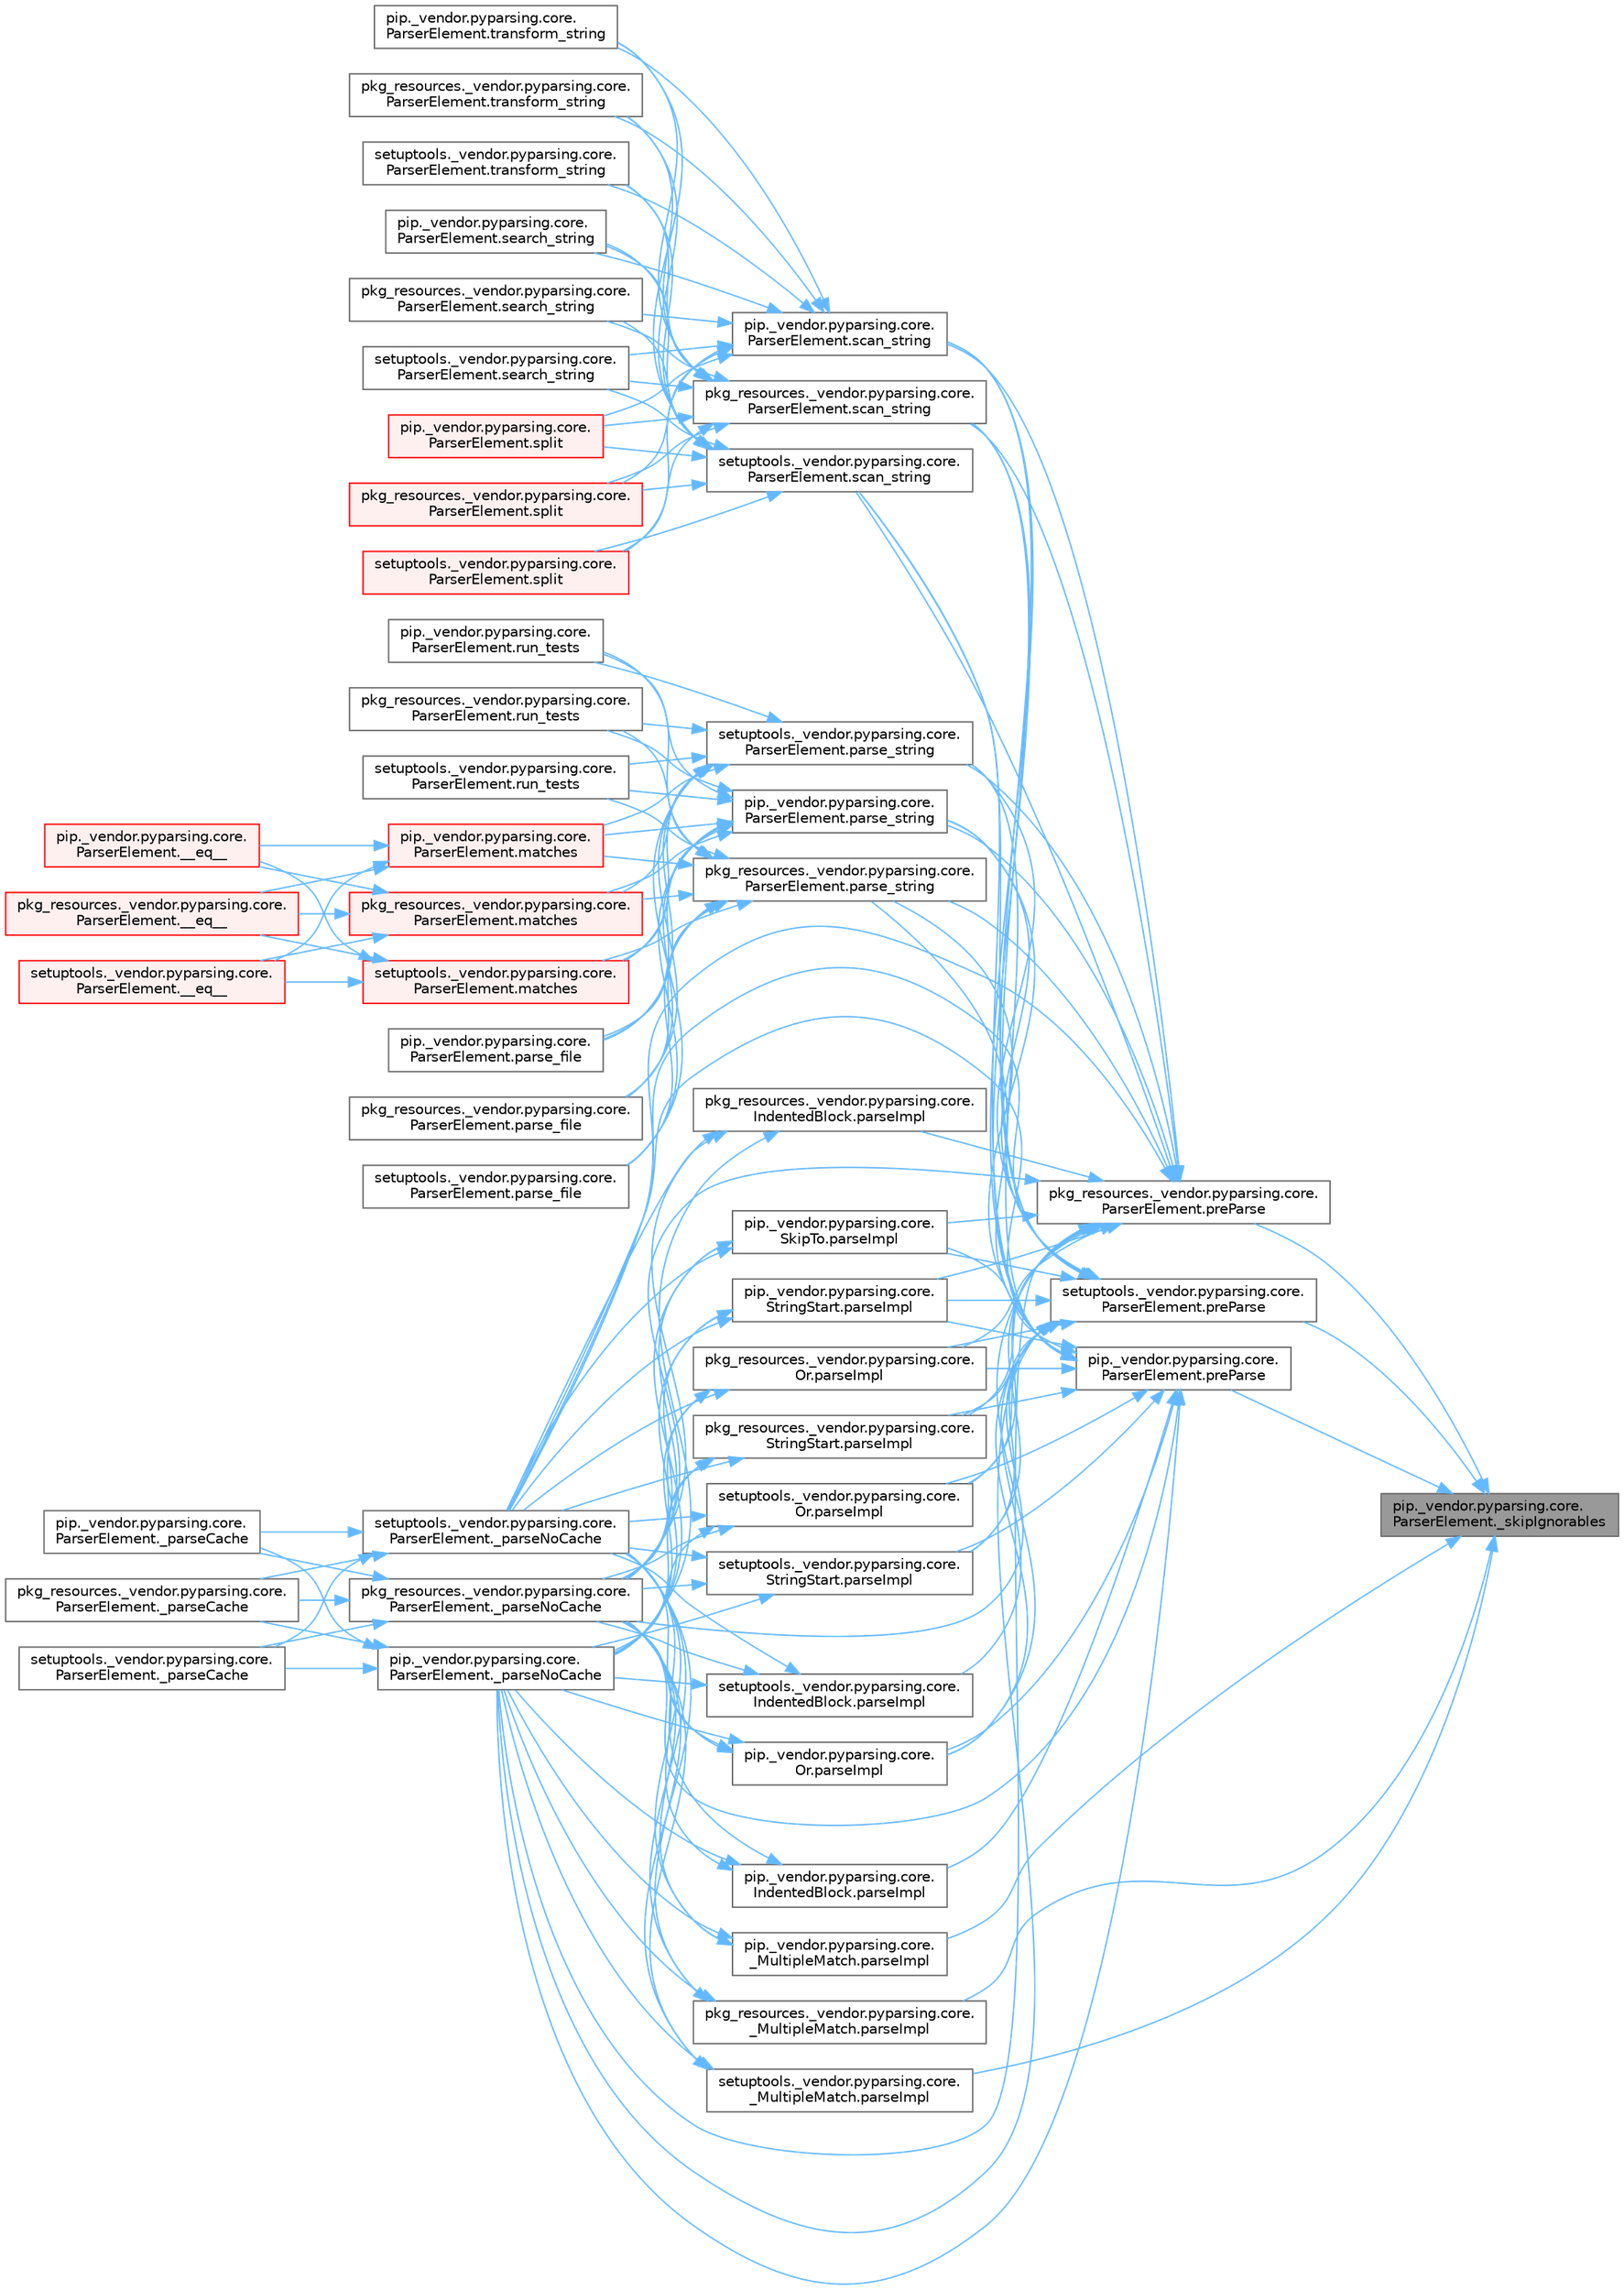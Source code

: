 digraph "pip._vendor.pyparsing.core.ParserElement._skipIgnorables"
{
 // LATEX_PDF_SIZE
  bgcolor="transparent";
  edge [fontname=Helvetica,fontsize=10,labelfontname=Helvetica,labelfontsize=10];
  node [fontname=Helvetica,fontsize=10,shape=box,height=0.2,width=0.4];
  rankdir="RL";
  Node1 [id="Node000001",label="pip._vendor.pyparsing.core.\lParserElement._skipIgnorables",height=0.2,width=0.4,color="gray40", fillcolor="grey60", style="filled", fontcolor="black",tooltip=" "];
  Node1 -> Node2 [id="edge1_Node000001_Node000002",dir="back",color="steelblue1",style="solid",tooltip=" "];
  Node2 [id="Node000002",label="pip._vendor.pyparsing.core.\l_MultipleMatch.parseImpl",height=0.2,width=0.4,color="grey40", fillcolor="white", style="filled",URL="$classpip_1_1__vendor_1_1pyparsing_1_1core_1_1___multiple_match.html#a612ca2a8eb89123112903be6f199bb14",tooltip=" "];
  Node2 -> Node3 [id="edge2_Node000002_Node000003",dir="back",color="steelblue1",style="solid",tooltip=" "];
  Node3 [id="Node000003",label="pip._vendor.pyparsing.core.\lParserElement._parseNoCache",height=0.2,width=0.4,color="grey40", fillcolor="white", style="filled",URL="$classpip_1_1__vendor_1_1pyparsing_1_1core_1_1_parser_element.html#af319bff1f8ae463c29689bc902788e50",tooltip=" "];
  Node3 -> Node4 [id="edge3_Node000003_Node000004",dir="back",color="steelblue1",style="solid",tooltip=" "];
  Node4 [id="Node000004",label="pip._vendor.pyparsing.core.\lParserElement._parseCache",height=0.2,width=0.4,color="grey40", fillcolor="white", style="filled",URL="$classpip_1_1__vendor_1_1pyparsing_1_1core_1_1_parser_element.html#a5614d581e42d84b716b0dcab98157c88",tooltip=" "];
  Node3 -> Node5 [id="edge4_Node000003_Node000005",dir="back",color="steelblue1",style="solid",tooltip=" "];
  Node5 [id="Node000005",label="pkg_resources._vendor.pyparsing.core.\lParserElement._parseCache",height=0.2,width=0.4,color="grey40", fillcolor="white", style="filled",URL="$classpkg__resources_1_1__vendor_1_1pyparsing_1_1core_1_1_parser_element.html#a1a69c7785a92769109263bd940ab37ae",tooltip=" "];
  Node3 -> Node6 [id="edge5_Node000003_Node000006",dir="back",color="steelblue1",style="solid",tooltip=" "];
  Node6 [id="Node000006",label="setuptools._vendor.pyparsing.core.\lParserElement._parseCache",height=0.2,width=0.4,color="grey40", fillcolor="white", style="filled",URL="$classsetuptools_1_1__vendor_1_1pyparsing_1_1core_1_1_parser_element.html#aad2d74190c4edf9d86294fe1907cffba",tooltip=" "];
  Node2 -> Node7 [id="edge6_Node000002_Node000007",dir="back",color="steelblue1",style="solid",tooltip=" "];
  Node7 [id="Node000007",label="pkg_resources._vendor.pyparsing.core.\lParserElement._parseNoCache",height=0.2,width=0.4,color="grey40", fillcolor="white", style="filled",URL="$classpkg__resources_1_1__vendor_1_1pyparsing_1_1core_1_1_parser_element.html#ae74acbecf9daa6eccbb3c02112745915",tooltip=" "];
  Node7 -> Node4 [id="edge7_Node000007_Node000004",dir="back",color="steelblue1",style="solid",tooltip=" "];
  Node7 -> Node5 [id="edge8_Node000007_Node000005",dir="back",color="steelblue1",style="solid",tooltip=" "];
  Node7 -> Node6 [id="edge9_Node000007_Node000006",dir="back",color="steelblue1",style="solid",tooltip=" "];
  Node2 -> Node8 [id="edge10_Node000002_Node000008",dir="back",color="steelblue1",style="solid",tooltip=" "];
  Node8 [id="Node000008",label="setuptools._vendor.pyparsing.core.\lParserElement._parseNoCache",height=0.2,width=0.4,color="grey40", fillcolor="white", style="filled",URL="$classsetuptools_1_1__vendor_1_1pyparsing_1_1core_1_1_parser_element.html#ac87deeca77414208ea7ac3e6f23accc5",tooltip=" "];
  Node8 -> Node4 [id="edge11_Node000008_Node000004",dir="back",color="steelblue1",style="solid",tooltip=" "];
  Node8 -> Node5 [id="edge12_Node000008_Node000005",dir="back",color="steelblue1",style="solid",tooltip=" "];
  Node8 -> Node6 [id="edge13_Node000008_Node000006",dir="back",color="steelblue1",style="solid",tooltip=" "];
  Node1 -> Node9 [id="edge14_Node000001_Node000009",dir="back",color="steelblue1",style="solid",tooltip=" "];
  Node9 [id="Node000009",label="pkg_resources._vendor.pyparsing.core.\l_MultipleMatch.parseImpl",height=0.2,width=0.4,color="grey40", fillcolor="white", style="filled",URL="$classpkg__resources_1_1__vendor_1_1pyparsing_1_1core_1_1___multiple_match.html#a28707b77eb141ec6e8926a16907cc18b",tooltip=" "];
  Node9 -> Node3 [id="edge15_Node000009_Node000003",dir="back",color="steelblue1",style="solid",tooltip=" "];
  Node9 -> Node7 [id="edge16_Node000009_Node000007",dir="back",color="steelblue1",style="solid",tooltip=" "];
  Node9 -> Node8 [id="edge17_Node000009_Node000008",dir="back",color="steelblue1",style="solid",tooltip=" "];
  Node1 -> Node10 [id="edge18_Node000001_Node000010",dir="back",color="steelblue1",style="solid",tooltip=" "];
  Node10 [id="Node000010",label="setuptools._vendor.pyparsing.core.\l_MultipleMatch.parseImpl",height=0.2,width=0.4,color="grey40", fillcolor="white", style="filled",URL="$classsetuptools_1_1__vendor_1_1pyparsing_1_1core_1_1___multiple_match.html#a8608f7d100a7b3d3ed777483ae718eeb",tooltip=" "];
  Node10 -> Node3 [id="edge19_Node000010_Node000003",dir="back",color="steelblue1",style="solid",tooltip=" "];
  Node10 -> Node7 [id="edge20_Node000010_Node000007",dir="back",color="steelblue1",style="solid",tooltip=" "];
  Node10 -> Node8 [id="edge21_Node000010_Node000008",dir="back",color="steelblue1",style="solid",tooltip=" "];
  Node1 -> Node11 [id="edge22_Node000001_Node000011",dir="back",color="steelblue1",style="solid",tooltip=" "];
  Node11 [id="Node000011",label="pip._vendor.pyparsing.core.\lParserElement.preParse",height=0.2,width=0.4,color="grey40", fillcolor="white", style="filled",URL="$classpip_1_1__vendor_1_1pyparsing_1_1core_1_1_parser_element.html#ab5e2fcbb7e83e0b5608eb5cbc31c17f0",tooltip=" "];
  Node11 -> Node3 [id="edge23_Node000011_Node000003",dir="back",color="steelblue1",style="solid",tooltip=" "];
  Node11 -> Node7 [id="edge24_Node000011_Node000007",dir="back",color="steelblue1",style="solid",tooltip=" "];
  Node11 -> Node8 [id="edge25_Node000011_Node000008",dir="back",color="steelblue1",style="solid",tooltip=" "];
  Node11 -> Node12 [id="edge26_Node000011_Node000012",dir="back",color="steelblue1",style="solid",tooltip=" "];
  Node12 [id="Node000012",label="pip._vendor.pyparsing.core.\lParserElement.parse_string",height=0.2,width=0.4,color="grey40", fillcolor="white", style="filled",URL="$classpip_1_1__vendor_1_1pyparsing_1_1core_1_1_parser_element.html#ac17206f98799aeb9149ef0873423fb3d",tooltip=" "];
  Node12 -> Node13 [id="edge27_Node000012_Node000013",dir="back",color="steelblue1",style="solid",tooltip=" "];
  Node13 [id="Node000013",label="pip._vendor.pyparsing.core.\lParserElement.matches",height=0.2,width=0.4,color="red", fillcolor="#FFF0F0", style="filled",URL="$classpip_1_1__vendor_1_1pyparsing_1_1core_1_1_parser_element.html#a506dbc15b395eb36dc4f6cbc0fdf143a",tooltip=" "];
  Node13 -> Node14 [id="edge28_Node000013_Node000014",dir="back",color="steelblue1",style="solid",tooltip=" "];
  Node14 [id="Node000014",label="pip._vendor.pyparsing.core.\lParserElement.__eq__",height=0.2,width=0.4,color="red", fillcolor="#FFF0F0", style="filled",URL="$classpip_1_1__vendor_1_1pyparsing_1_1core_1_1_parser_element.html#a56ccd877aaaa23f3bf1adb7bcc0b46ec",tooltip=" "];
  Node13 -> Node23 [id="edge29_Node000013_Node000023",dir="back",color="steelblue1",style="solid",tooltip=" "];
  Node23 [id="Node000023",label="pkg_resources._vendor.pyparsing.core.\lParserElement.__eq__",height=0.2,width=0.4,color="red", fillcolor="#FFF0F0", style="filled",URL="$classpkg__resources_1_1__vendor_1_1pyparsing_1_1core_1_1_parser_element.html#a7a018d9eabb371a3a8cbeff784e873eb",tooltip=" "];
  Node13 -> Node24 [id="edge30_Node000013_Node000024",dir="back",color="steelblue1",style="solid",tooltip=" "];
  Node24 [id="Node000024",label="setuptools._vendor.pyparsing.core.\lParserElement.__eq__",height=0.2,width=0.4,color="red", fillcolor="#FFF0F0", style="filled",URL="$classsetuptools_1_1__vendor_1_1pyparsing_1_1core_1_1_parser_element.html#a2fba49725ed4d403a97bf0955a516d7a",tooltip=" "];
  Node12 -> Node26 [id="edge31_Node000012_Node000026",dir="back",color="steelblue1",style="solid",tooltip=" "];
  Node26 [id="Node000026",label="pkg_resources._vendor.pyparsing.core.\lParserElement.matches",height=0.2,width=0.4,color="red", fillcolor="#FFF0F0", style="filled",URL="$classpkg__resources_1_1__vendor_1_1pyparsing_1_1core_1_1_parser_element.html#a83b843cc10043a223825a7b6ee2bf3ed",tooltip=" "];
  Node26 -> Node14 [id="edge32_Node000026_Node000014",dir="back",color="steelblue1",style="solid",tooltip=" "];
  Node26 -> Node23 [id="edge33_Node000026_Node000023",dir="back",color="steelblue1",style="solid",tooltip=" "];
  Node26 -> Node24 [id="edge34_Node000026_Node000024",dir="back",color="steelblue1",style="solid",tooltip=" "];
  Node12 -> Node27 [id="edge35_Node000012_Node000027",dir="back",color="steelblue1",style="solid",tooltip=" "];
  Node27 [id="Node000027",label="setuptools._vendor.pyparsing.core.\lParserElement.matches",height=0.2,width=0.4,color="red", fillcolor="#FFF0F0", style="filled",URL="$classsetuptools_1_1__vendor_1_1pyparsing_1_1core_1_1_parser_element.html#a340c5dbbc0054029fa245e398f694e14",tooltip=" "];
  Node27 -> Node14 [id="edge36_Node000027_Node000014",dir="back",color="steelblue1",style="solid",tooltip=" "];
  Node27 -> Node23 [id="edge37_Node000027_Node000023",dir="back",color="steelblue1",style="solid",tooltip=" "];
  Node27 -> Node24 [id="edge38_Node000027_Node000024",dir="back",color="steelblue1",style="solid",tooltip=" "];
  Node12 -> Node28 [id="edge39_Node000012_Node000028",dir="back",color="steelblue1",style="solid",tooltip=" "];
  Node28 [id="Node000028",label="pip._vendor.pyparsing.core.\lParserElement.parse_file",height=0.2,width=0.4,color="grey40", fillcolor="white", style="filled",URL="$classpip_1_1__vendor_1_1pyparsing_1_1core_1_1_parser_element.html#a161e1fa167881e4e3fa9f26155612ed1",tooltip=" "];
  Node12 -> Node29 [id="edge40_Node000012_Node000029",dir="back",color="steelblue1",style="solid",tooltip=" "];
  Node29 [id="Node000029",label="pkg_resources._vendor.pyparsing.core.\lParserElement.parse_file",height=0.2,width=0.4,color="grey40", fillcolor="white", style="filled",URL="$classpkg__resources_1_1__vendor_1_1pyparsing_1_1core_1_1_parser_element.html#a4b7f81ada4824fcac02e6fae60e97154",tooltip=" "];
  Node12 -> Node30 [id="edge41_Node000012_Node000030",dir="back",color="steelblue1",style="solid",tooltip=" "];
  Node30 [id="Node000030",label="setuptools._vendor.pyparsing.core.\lParserElement.parse_file",height=0.2,width=0.4,color="grey40", fillcolor="white", style="filled",URL="$classsetuptools_1_1__vendor_1_1pyparsing_1_1core_1_1_parser_element.html#a8f9b8fccb7fc5a55bc10cb3ab46cf419",tooltip=" "];
  Node12 -> Node31 [id="edge42_Node000012_Node000031",dir="back",color="steelblue1",style="solid",tooltip=" "];
  Node31 [id="Node000031",label="pip._vendor.pyparsing.core.\lParserElement.run_tests",height=0.2,width=0.4,color="grey40", fillcolor="white", style="filled",URL="$classpip_1_1__vendor_1_1pyparsing_1_1core_1_1_parser_element.html#a35107e02c57a82575247354b2ffe5d63",tooltip=" "];
  Node12 -> Node32 [id="edge43_Node000012_Node000032",dir="back",color="steelblue1",style="solid",tooltip=" "];
  Node32 [id="Node000032",label="pkg_resources._vendor.pyparsing.core.\lParserElement.run_tests",height=0.2,width=0.4,color="grey40", fillcolor="white", style="filled",URL="$classpkg__resources_1_1__vendor_1_1pyparsing_1_1core_1_1_parser_element.html#a10e2c2c94b6bedd4a9bac706beb1f8e4",tooltip=" "];
  Node12 -> Node33 [id="edge44_Node000012_Node000033",dir="back",color="steelblue1",style="solid",tooltip=" "];
  Node33 [id="Node000033",label="setuptools._vendor.pyparsing.core.\lParserElement.run_tests",height=0.2,width=0.4,color="grey40", fillcolor="white", style="filled",URL="$classsetuptools_1_1__vendor_1_1pyparsing_1_1core_1_1_parser_element.html#a67d4875fb1c02837aae5bb1e763532ba",tooltip=" "];
  Node11 -> Node34 [id="edge45_Node000011_Node000034",dir="back",color="steelblue1",style="solid",tooltip=" "];
  Node34 [id="Node000034",label="pkg_resources._vendor.pyparsing.core.\lParserElement.parse_string",height=0.2,width=0.4,color="grey40", fillcolor="white", style="filled",URL="$classpkg__resources_1_1__vendor_1_1pyparsing_1_1core_1_1_parser_element.html#a8c3e947b9af4425a1b7f4c8db034a549",tooltip=" "];
  Node34 -> Node13 [id="edge46_Node000034_Node000013",dir="back",color="steelblue1",style="solid",tooltip=" "];
  Node34 -> Node26 [id="edge47_Node000034_Node000026",dir="back",color="steelblue1",style="solid",tooltip=" "];
  Node34 -> Node27 [id="edge48_Node000034_Node000027",dir="back",color="steelblue1",style="solid",tooltip=" "];
  Node34 -> Node28 [id="edge49_Node000034_Node000028",dir="back",color="steelblue1",style="solid",tooltip=" "];
  Node34 -> Node29 [id="edge50_Node000034_Node000029",dir="back",color="steelblue1",style="solid",tooltip=" "];
  Node34 -> Node30 [id="edge51_Node000034_Node000030",dir="back",color="steelblue1",style="solid",tooltip=" "];
  Node34 -> Node31 [id="edge52_Node000034_Node000031",dir="back",color="steelblue1",style="solid",tooltip=" "];
  Node34 -> Node32 [id="edge53_Node000034_Node000032",dir="back",color="steelblue1",style="solid",tooltip=" "];
  Node34 -> Node33 [id="edge54_Node000034_Node000033",dir="back",color="steelblue1",style="solid",tooltip=" "];
  Node11 -> Node35 [id="edge55_Node000011_Node000035",dir="back",color="steelblue1",style="solid",tooltip=" "];
  Node35 [id="Node000035",label="setuptools._vendor.pyparsing.core.\lParserElement.parse_string",height=0.2,width=0.4,color="grey40", fillcolor="white", style="filled",URL="$classsetuptools_1_1__vendor_1_1pyparsing_1_1core_1_1_parser_element.html#a4bceb4c6190dd0bd2ea4c6ef9e8fe6f9",tooltip=" "];
  Node35 -> Node13 [id="edge56_Node000035_Node000013",dir="back",color="steelblue1",style="solid",tooltip=" "];
  Node35 -> Node26 [id="edge57_Node000035_Node000026",dir="back",color="steelblue1",style="solid",tooltip=" "];
  Node35 -> Node27 [id="edge58_Node000035_Node000027",dir="back",color="steelblue1",style="solid",tooltip=" "];
  Node35 -> Node28 [id="edge59_Node000035_Node000028",dir="back",color="steelblue1",style="solid",tooltip=" "];
  Node35 -> Node29 [id="edge60_Node000035_Node000029",dir="back",color="steelblue1",style="solid",tooltip=" "];
  Node35 -> Node30 [id="edge61_Node000035_Node000030",dir="back",color="steelblue1",style="solid",tooltip=" "];
  Node35 -> Node31 [id="edge62_Node000035_Node000031",dir="back",color="steelblue1",style="solid",tooltip=" "];
  Node35 -> Node32 [id="edge63_Node000035_Node000032",dir="back",color="steelblue1",style="solid",tooltip=" "];
  Node35 -> Node33 [id="edge64_Node000035_Node000033",dir="back",color="steelblue1",style="solid",tooltip=" "];
  Node11 -> Node36 [id="edge65_Node000011_Node000036",dir="back",color="steelblue1",style="solid",tooltip=" "];
  Node36 [id="Node000036",label="pip._vendor.pyparsing.core.\lIndentedBlock.parseImpl",height=0.2,width=0.4,color="grey40", fillcolor="white", style="filled",URL="$classpip_1_1__vendor_1_1pyparsing_1_1core_1_1_indented_block.html#a614f358d7124fbd85f4750694b700605",tooltip=" "];
  Node36 -> Node3 [id="edge66_Node000036_Node000003",dir="back",color="steelblue1",style="solid",tooltip=" "];
  Node36 -> Node7 [id="edge67_Node000036_Node000007",dir="back",color="steelblue1",style="solid",tooltip=" "];
  Node36 -> Node8 [id="edge68_Node000036_Node000008",dir="back",color="steelblue1",style="solid",tooltip=" "];
  Node11 -> Node37 [id="edge69_Node000011_Node000037",dir="back",color="steelblue1",style="solid",tooltip=" "];
  Node37 [id="Node000037",label="pip._vendor.pyparsing.core.\lOr.parseImpl",height=0.2,width=0.4,color="grey40", fillcolor="white", style="filled",URL="$classpip_1_1__vendor_1_1pyparsing_1_1core_1_1_or.html#aa87fa541bf2e82791e105dbf64c79958",tooltip=" "];
  Node37 -> Node3 [id="edge70_Node000037_Node000003",dir="back",color="steelblue1",style="solid",tooltip=" "];
  Node37 -> Node7 [id="edge71_Node000037_Node000007",dir="back",color="steelblue1",style="solid",tooltip=" "];
  Node37 -> Node8 [id="edge72_Node000037_Node000008",dir="back",color="steelblue1",style="solid",tooltip=" "];
  Node11 -> Node38 [id="edge73_Node000011_Node000038",dir="back",color="steelblue1",style="solid",tooltip=" "];
  Node38 [id="Node000038",label="pip._vendor.pyparsing.core.\lSkipTo.parseImpl",height=0.2,width=0.4,color="grey40", fillcolor="white", style="filled",URL="$classpip_1_1__vendor_1_1pyparsing_1_1core_1_1_skip_to.html#affdf1659343a347cd9853247ed2cfc37",tooltip=" "];
  Node38 -> Node3 [id="edge74_Node000038_Node000003",dir="back",color="steelblue1",style="solid",tooltip=" "];
  Node38 -> Node7 [id="edge75_Node000038_Node000007",dir="back",color="steelblue1",style="solid",tooltip=" "];
  Node38 -> Node8 [id="edge76_Node000038_Node000008",dir="back",color="steelblue1",style="solid",tooltip=" "];
  Node11 -> Node39 [id="edge77_Node000011_Node000039",dir="back",color="steelblue1",style="solid",tooltip=" "];
  Node39 [id="Node000039",label="pip._vendor.pyparsing.core.\lStringStart.parseImpl",height=0.2,width=0.4,color="grey40", fillcolor="white", style="filled",URL="$classpip_1_1__vendor_1_1pyparsing_1_1core_1_1_string_start.html#ade7d9a10260522396b9756347737ec21",tooltip=" "];
  Node39 -> Node3 [id="edge78_Node000039_Node000003",dir="back",color="steelblue1",style="solid",tooltip=" "];
  Node39 -> Node7 [id="edge79_Node000039_Node000007",dir="back",color="steelblue1",style="solid",tooltip=" "];
  Node39 -> Node8 [id="edge80_Node000039_Node000008",dir="back",color="steelblue1",style="solid",tooltip=" "];
  Node11 -> Node40 [id="edge81_Node000011_Node000040",dir="back",color="steelblue1",style="solid",tooltip=" "];
  Node40 [id="Node000040",label="pkg_resources._vendor.pyparsing.core.\lOr.parseImpl",height=0.2,width=0.4,color="grey40", fillcolor="white", style="filled",URL="$classpkg__resources_1_1__vendor_1_1pyparsing_1_1core_1_1_or.html#ac0f75d008ee21a51ac9335d208258709",tooltip=" "];
  Node40 -> Node3 [id="edge82_Node000040_Node000003",dir="back",color="steelblue1",style="solid",tooltip=" "];
  Node40 -> Node7 [id="edge83_Node000040_Node000007",dir="back",color="steelblue1",style="solid",tooltip=" "];
  Node40 -> Node8 [id="edge84_Node000040_Node000008",dir="back",color="steelblue1",style="solid",tooltip=" "];
  Node11 -> Node41 [id="edge85_Node000011_Node000041",dir="back",color="steelblue1",style="solid",tooltip=" "];
  Node41 [id="Node000041",label="pkg_resources._vendor.pyparsing.core.\lStringStart.parseImpl",height=0.2,width=0.4,color="grey40", fillcolor="white", style="filled",URL="$classpkg__resources_1_1__vendor_1_1pyparsing_1_1core_1_1_string_start.html#a1a21abfeee7fd1a296470cf986211dfb",tooltip=" "];
  Node41 -> Node3 [id="edge86_Node000041_Node000003",dir="back",color="steelblue1",style="solid",tooltip=" "];
  Node41 -> Node7 [id="edge87_Node000041_Node000007",dir="back",color="steelblue1",style="solid",tooltip=" "];
  Node41 -> Node8 [id="edge88_Node000041_Node000008",dir="back",color="steelblue1",style="solid",tooltip=" "];
  Node11 -> Node42 [id="edge89_Node000011_Node000042",dir="back",color="steelblue1",style="solid",tooltip=" "];
  Node42 [id="Node000042",label="setuptools._vendor.pyparsing.core.\lOr.parseImpl",height=0.2,width=0.4,color="grey40", fillcolor="white", style="filled",URL="$classsetuptools_1_1__vendor_1_1pyparsing_1_1core_1_1_or.html#a1048310b5490fae52af640ad0c0e8713",tooltip=" "];
  Node42 -> Node3 [id="edge90_Node000042_Node000003",dir="back",color="steelblue1",style="solid",tooltip=" "];
  Node42 -> Node7 [id="edge91_Node000042_Node000007",dir="back",color="steelblue1",style="solid",tooltip=" "];
  Node42 -> Node8 [id="edge92_Node000042_Node000008",dir="back",color="steelblue1",style="solid",tooltip=" "];
  Node11 -> Node43 [id="edge93_Node000011_Node000043",dir="back",color="steelblue1",style="solid",tooltip=" "];
  Node43 [id="Node000043",label="setuptools._vendor.pyparsing.core.\lStringStart.parseImpl",height=0.2,width=0.4,color="grey40", fillcolor="white", style="filled",URL="$classsetuptools_1_1__vendor_1_1pyparsing_1_1core_1_1_string_start.html#a9da67c63addf96d553d7b5bb1cf85907",tooltip=" "];
  Node43 -> Node3 [id="edge94_Node000043_Node000003",dir="back",color="steelblue1",style="solid",tooltip=" "];
  Node43 -> Node7 [id="edge95_Node000043_Node000007",dir="back",color="steelblue1",style="solid",tooltip=" "];
  Node43 -> Node8 [id="edge96_Node000043_Node000008",dir="back",color="steelblue1",style="solid",tooltip=" "];
  Node11 -> Node44 [id="edge97_Node000011_Node000044",dir="back",color="steelblue1",style="solid",tooltip=" "];
  Node44 [id="Node000044",label="pip._vendor.pyparsing.core.\lParserElement.scan_string",height=0.2,width=0.4,color="grey40", fillcolor="white", style="filled",URL="$classpip_1_1__vendor_1_1pyparsing_1_1core_1_1_parser_element.html#a0a066b31d55597f3b2ac426eab0ef7a8",tooltip=" "];
  Node44 -> Node45 [id="edge98_Node000044_Node000045",dir="back",color="steelblue1",style="solid",tooltip=" "];
  Node45 [id="Node000045",label="pip._vendor.pyparsing.core.\lParserElement.search_string",height=0.2,width=0.4,color="grey40", fillcolor="white", style="filled",URL="$classpip_1_1__vendor_1_1pyparsing_1_1core_1_1_parser_element.html#a5a83c9e97aad458cf36ecb2cbc451703",tooltip=" "];
  Node44 -> Node46 [id="edge99_Node000044_Node000046",dir="back",color="steelblue1",style="solid",tooltip=" "];
  Node46 [id="Node000046",label="pkg_resources._vendor.pyparsing.core.\lParserElement.search_string",height=0.2,width=0.4,color="grey40", fillcolor="white", style="filled",URL="$classpkg__resources_1_1__vendor_1_1pyparsing_1_1core_1_1_parser_element.html#a4b5b9d98014537f14aa58afb241fb421",tooltip=" "];
  Node44 -> Node47 [id="edge100_Node000044_Node000047",dir="back",color="steelblue1",style="solid",tooltip=" "];
  Node47 [id="Node000047",label="setuptools._vendor.pyparsing.core.\lParserElement.search_string",height=0.2,width=0.4,color="grey40", fillcolor="white", style="filled",URL="$classsetuptools_1_1__vendor_1_1pyparsing_1_1core_1_1_parser_element.html#afd39623fe4bffcc694a482c83b93fd06",tooltip=" "];
  Node44 -> Node48 [id="edge101_Node000044_Node000048",dir="back",color="steelblue1",style="solid",tooltip=" "];
  Node48 [id="Node000048",label="pip._vendor.pyparsing.core.\lParserElement.split",height=0.2,width=0.4,color="red", fillcolor="#FFF0F0", style="filled",URL="$classpip_1_1__vendor_1_1pyparsing_1_1core_1_1_parser_element.html#a4d8b15e96c35f49dd311c05519c05b48",tooltip=" "];
  Node44 -> Node3212 [id="edge102_Node000044_Node003212",dir="back",color="steelblue1",style="solid",tooltip=" "];
  Node3212 [id="Node003212",label="pkg_resources._vendor.pyparsing.core.\lParserElement.split",height=0.2,width=0.4,color="red", fillcolor="#FFF0F0", style="filled",URL="$classpkg__resources_1_1__vendor_1_1pyparsing_1_1core_1_1_parser_element.html#a194801602eaab7fd2483d6a6ef7335b7",tooltip=" "];
  Node44 -> Node3213 [id="edge103_Node000044_Node003213",dir="back",color="steelblue1",style="solid",tooltip=" "];
  Node3213 [id="Node003213",label="setuptools._vendor.pyparsing.core.\lParserElement.split",height=0.2,width=0.4,color="red", fillcolor="#FFF0F0", style="filled",URL="$classsetuptools_1_1__vendor_1_1pyparsing_1_1core_1_1_parser_element.html#a851b91f91735a7984ff943924b8f5e53",tooltip=" "];
  Node44 -> Node3214 [id="edge104_Node000044_Node003214",dir="back",color="steelblue1",style="solid",tooltip=" "];
  Node3214 [id="Node003214",label="pip._vendor.pyparsing.core.\lParserElement.transform_string",height=0.2,width=0.4,color="grey40", fillcolor="white", style="filled",URL="$classpip_1_1__vendor_1_1pyparsing_1_1core_1_1_parser_element.html#a566e130123a0445b27338a6e3ec60f19",tooltip=" "];
  Node44 -> Node3215 [id="edge105_Node000044_Node003215",dir="back",color="steelblue1",style="solid",tooltip=" "];
  Node3215 [id="Node003215",label="pkg_resources._vendor.pyparsing.core.\lParserElement.transform_string",height=0.2,width=0.4,color="grey40", fillcolor="white", style="filled",URL="$classpkg__resources_1_1__vendor_1_1pyparsing_1_1core_1_1_parser_element.html#a71a727a6ccd055ebf3c32601140ed804",tooltip=" "];
  Node44 -> Node3216 [id="edge106_Node000044_Node003216",dir="back",color="steelblue1",style="solid",tooltip=" "];
  Node3216 [id="Node003216",label="setuptools._vendor.pyparsing.core.\lParserElement.transform_string",height=0.2,width=0.4,color="grey40", fillcolor="white", style="filled",URL="$classsetuptools_1_1__vendor_1_1pyparsing_1_1core_1_1_parser_element.html#a23d5d123f33508735ec8eefe96840071",tooltip=" "];
  Node11 -> Node3217 [id="edge107_Node000011_Node003217",dir="back",color="steelblue1",style="solid",tooltip=" "];
  Node3217 [id="Node003217",label="pkg_resources._vendor.pyparsing.core.\lParserElement.scan_string",height=0.2,width=0.4,color="grey40", fillcolor="white", style="filled",URL="$classpkg__resources_1_1__vendor_1_1pyparsing_1_1core_1_1_parser_element.html#a72c2c28e4b4d308fb917b19795da3b31",tooltip=" "];
  Node3217 -> Node45 [id="edge108_Node003217_Node000045",dir="back",color="steelblue1",style="solid",tooltip=" "];
  Node3217 -> Node46 [id="edge109_Node003217_Node000046",dir="back",color="steelblue1",style="solid",tooltip=" "];
  Node3217 -> Node47 [id="edge110_Node003217_Node000047",dir="back",color="steelblue1",style="solid",tooltip=" "];
  Node3217 -> Node48 [id="edge111_Node003217_Node000048",dir="back",color="steelblue1",style="solid",tooltip=" "];
  Node3217 -> Node3212 [id="edge112_Node003217_Node003212",dir="back",color="steelblue1",style="solid",tooltip=" "];
  Node3217 -> Node3213 [id="edge113_Node003217_Node003213",dir="back",color="steelblue1",style="solid",tooltip=" "];
  Node3217 -> Node3214 [id="edge114_Node003217_Node003214",dir="back",color="steelblue1",style="solid",tooltip=" "];
  Node3217 -> Node3215 [id="edge115_Node003217_Node003215",dir="back",color="steelblue1",style="solid",tooltip=" "];
  Node3217 -> Node3216 [id="edge116_Node003217_Node003216",dir="back",color="steelblue1",style="solid",tooltip=" "];
  Node11 -> Node3218 [id="edge117_Node000011_Node003218",dir="back",color="steelblue1",style="solid",tooltip=" "];
  Node3218 [id="Node003218",label="setuptools._vendor.pyparsing.core.\lParserElement.scan_string",height=0.2,width=0.4,color="grey40", fillcolor="white", style="filled",URL="$classsetuptools_1_1__vendor_1_1pyparsing_1_1core_1_1_parser_element.html#a1e2aa4fc1e0debef9f876b7e1ccbfb62",tooltip=" "];
  Node3218 -> Node45 [id="edge118_Node003218_Node000045",dir="back",color="steelblue1",style="solid",tooltip=" "];
  Node3218 -> Node46 [id="edge119_Node003218_Node000046",dir="back",color="steelblue1",style="solid",tooltip=" "];
  Node3218 -> Node47 [id="edge120_Node003218_Node000047",dir="back",color="steelblue1",style="solid",tooltip=" "];
  Node3218 -> Node48 [id="edge121_Node003218_Node000048",dir="back",color="steelblue1",style="solid",tooltip=" "];
  Node3218 -> Node3212 [id="edge122_Node003218_Node003212",dir="back",color="steelblue1",style="solid",tooltip=" "];
  Node3218 -> Node3213 [id="edge123_Node003218_Node003213",dir="back",color="steelblue1",style="solid",tooltip=" "];
  Node3218 -> Node3214 [id="edge124_Node003218_Node003214",dir="back",color="steelblue1",style="solid",tooltip=" "];
  Node3218 -> Node3215 [id="edge125_Node003218_Node003215",dir="back",color="steelblue1",style="solid",tooltip=" "];
  Node3218 -> Node3216 [id="edge126_Node003218_Node003216",dir="back",color="steelblue1",style="solid",tooltip=" "];
  Node1 -> Node3219 [id="edge127_Node000001_Node003219",dir="back",color="steelblue1",style="solid",tooltip=" "];
  Node3219 [id="Node003219",label="pkg_resources._vendor.pyparsing.core.\lParserElement.preParse",height=0.2,width=0.4,color="grey40", fillcolor="white", style="filled",URL="$classpkg__resources_1_1__vendor_1_1pyparsing_1_1core_1_1_parser_element.html#a903b825f358cef436ee45d6e5b992208",tooltip=" "];
  Node3219 -> Node3 [id="edge128_Node003219_Node000003",dir="back",color="steelblue1",style="solid",tooltip=" "];
  Node3219 -> Node7 [id="edge129_Node003219_Node000007",dir="back",color="steelblue1",style="solid",tooltip=" "];
  Node3219 -> Node8 [id="edge130_Node003219_Node000008",dir="back",color="steelblue1",style="solid",tooltip=" "];
  Node3219 -> Node12 [id="edge131_Node003219_Node000012",dir="back",color="steelblue1",style="solid",tooltip=" "];
  Node3219 -> Node34 [id="edge132_Node003219_Node000034",dir="back",color="steelblue1",style="solid",tooltip=" "];
  Node3219 -> Node35 [id="edge133_Node003219_Node000035",dir="back",color="steelblue1",style="solid",tooltip=" "];
  Node3219 -> Node37 [id="edge134_Node003219_Node000037",dir="back",color="steelblue1",style="solid",tooltip=" "];
  Node3219 -> Node38 [id="edge135_Node003219_Node000038",dir="back",color="steelblue1",style="solid",tooltip=" "];
  Node3219 -> Node39 [id="edge136_Node003219_Node000039",dir="back",color="steelblue1",style="solid",tooltip=" "];
  Node3219 -> Node3220 [id="edge137_Node003219_Node003220",dir="back",color="steelblue1",style="solid",tooltip=" "];
  Node3220 [id="Node003220",label="pkg_resources._vendor.pyparsing.core.\lIndentedBlock.parseImpl",height=0.2,width=0.4,color="grey40", fillcolor="white", style="filled",URL="$classpkg__resources_1_1__vendor_1_1pyparsing_1_1core_1_1_indented_block.html#a832e80a7ba0390c3f34ec7820642cbef",tooltip=" "];
  Node3220 -> Node3 [id="edge138_Node003220_Node000003",dir="back",color="steelblue1",style="solid",tooltip=" "];
  Node3220 -> Node7 [id="edge139_Node003220_Node000007",dir="back",color="steelblue1",style="solid",tooltip=" "];
  Node3220 -> Node8 [id="edge140_Node003220_Node000008",dir="back",color="steelblue1",style="solid",tooltip=" "];
  Node3219 -> Node40 [id="edge141_Node003219_Node000040",dir="back",color="steelblue1",style="solid",tooltip=" "];
  Node3219 -> Node41 [id="edge142_Node003219_Node000041",dir="back",color="steelblue1",style="solid",tooltip=" "];
  Node3219 -> Node42 [id="edge143_Node003219_Node000042",dir="back",color="steelblue1",style="solid",tooltip=" "];
  Node3219 -> Node43 [id="edge144_Node003219_Node000043",dir="back",color="steelblue1",style="solid",tooltip=" "];
  Node3219 -> Node44 [id="edge145_Node003219_Node000044",dir="back",color="steelblue1",style="solid",tooltip=" "];
  Node3219 -> Node3217 [id="edge146_Node003219_Node003217",dir="back",color="steelblue1",style="solid",tooltip=" "];
  Node3219 -> Node3218 [id="edge147_Node003219_Node003218",dir="back",color="steelblue1",style="solid",tooltip=" "];
  Node1 -> Node3221 [id="edge148_Node000001_Node003221",dir="back",color="steelblue1",style="solid",tooltip=" "];
  Node3221 [id="Node003221",label="setuptools._vendor.pyparsing.core.\lParserElement.preParse",height=0.2,width=0.4,color="grey40", fillcolor="white", style="filled",URL="$classsetuptools_1_1__vendor_1_1pyparsing_1_1core_1_1_parser_element.html#a685a6f15fdc46b4ac7a138afb9f3b707",tooltip=" "];
  Node3221 -> Node3 [id="edge149_Node003221_Node000003",dir="back",color="steelblue1",style="solid",tooltip=" "];
  Node3221 -> Node7 [id="edge150_Node003221_Node000007",dir="back",color="steelblue1",style="solid",tooltip=" "];
  Node3221 -> Node8 [id="edge151_Node003221_Node000008",dir="back",color="steelblue1",style="solid",tooltip=" "];
  Node3221 -> Node12 [id="edge152_Node003221_Node000012",dir="back",color="steelblue1",style="solid",tooltip=" "];
  Node3221 -> Node34 [id="edge153_Node003221_Node000034",dir="back",color="steelblue1",style="solid",tooltip=" "];
  Node3221 -> Node35 [id="edge154_Node003221_Node000035",dir="back",color="steelblue1",style="solid",tooltip=" "];
  Node3221 -> Node37 [id="edge155_Node003221_Node000037",dir="back",color="steelblue1",style="solid",tooltip=" "];
  Node3221 -> Node38 [id="edge156_Node003221_Node000038",dir="back",color="steelblue1",style="solid",tooltip=" "];
  Node3221 -> Node39 [id="edge157_Node003221_Node000039",dir="back",color="steelblue1",style="solid",tooltip=" "];
  Node3221 -> Node40 [id="edge158_Node003221_Node000040",dir="back",color="steelblue1",style="solid",tooltip=" "];
  Node3221 -> Node41 [id="edge159_Node003221_Node000041",dir="back",color="steelblue1",style="solid",tooltip=" "];
  Node3221 -> Node3222 [id="edge160_Node003221_Node003222",dir="back",color="steelblue1",style="solid",tooltip=" "];
  Node3222 [id="Node003222",label="setuptools._vendor.pyparsing.core.\lIndentedBlock.parseImpl",height=0.2,width=0.4,color="grey40", fillcolor="white", style="filled",URL="$classsetuptools_1_1__vendor_1_1pyparsing_1_1core_1_1_indented_block.html#aecab12233ff1c4cfb490e864cbbb1029",tooltip=" "];
  Node3222 -> Node3 [id="edge161_Node003222_Node000003",dir="back",color="steelblue1",style="solid",tooltip=" "];
  Node3222 -> Node7 [id="edge162_Node003222_Node000007",dir="back",color="steelblue1",style="solid",tooltip=" "];
  Node3222 -> Node8 [id="edge163_Node003222_Node000008",dir="back",color="steelblue1",style="solid",tooltip=" "];
  Node3221 -> Node42 [id="edge164_Node003221_Node000042",dir="back",color="steelblue1",style="solid",tooltip=" "];
  Node3221 -> Node43 [id="edge165_Node003221_Node000043",dir="back",color="steelblue1",style="solid",tooltip=" "];
  Node3221 -> Node44 [id="edge166_Node003221_Node000044",dir="back",color="steelblue1",style="solid",tooltip=" "];
  Node3221 -> Node3217 [id="edge167_Node003221_Node003217",dir="back",color="steelblue1",style="solid",tooltip=" "];
  Node3221 -> Node3218 [id="edge168_Node003221_Node003218",dir="back",color="steelblue1",style="solid",tooltip=" "];
}
